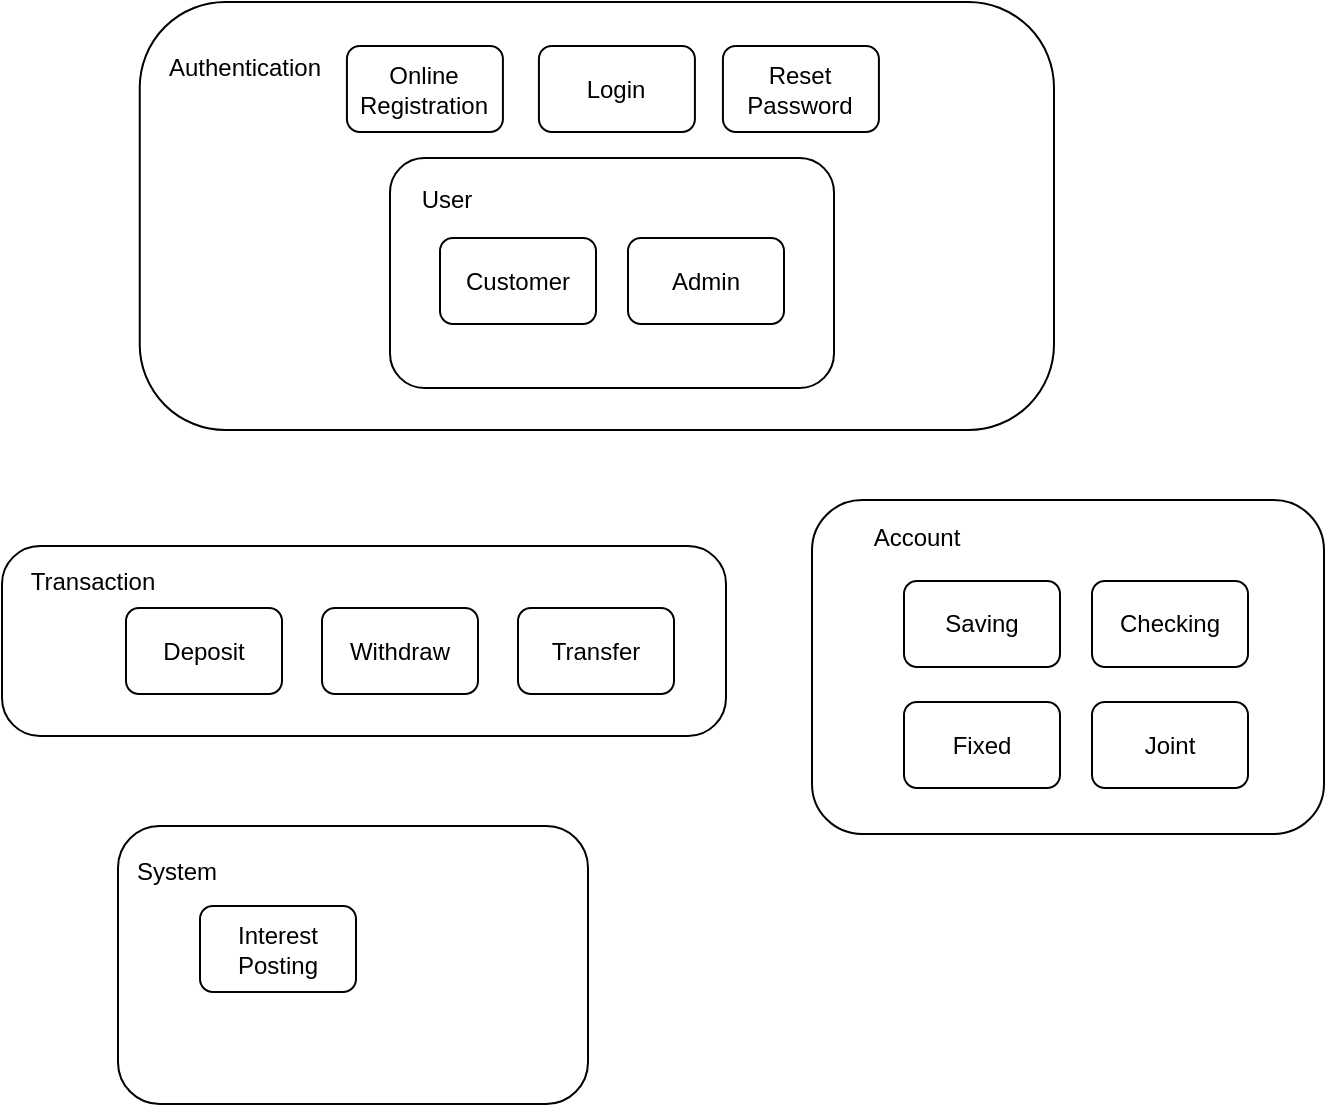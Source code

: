 <mxfile version="26.2.14">
  <diagram name="1 - High Level" id="2K5fSFZMHR8grNCgH0aJ">
    <mxGraphModel dx="1042" dy="1738" grid="0" gridSize="10" guides="1" tooltips="1" connect="1" arrows="1" fold="1" page="1" pageScale="1" pageWidth="827" pageHeight="1169" math="0" shadow="0">
      <root>
        <mxCell id="0" />
        <mxCell id="1" parent="0" />
        <mxCell id="pbIngpJnXKiTBNqCbYUP-33" value="" style="group" vertex="1" connectable="0" parent="1">
          <mxGeometry x="200" y="-284" width="463.46" height="214" as="geometry" />
        </mxCell>
        <mxCell id="pbIngpJnXKiTBNqCbYUP-26" value="" style="rounded=1;whiteSpace=wrap;html=1;align=left;arcSize=20;" vertex="1" parent="pbIngpJnXKiTBNqCbYUP-33">
          <mxGeometry x="1.87" width="457.13" height="214" as="geometry" />
        </mxCell>
        <mxCell id="pbIngpJnXKiTBNqCbYUP-27" value="Authentication" style="text;html=1;align=center;verticalAlign=middle;resizable=0;points=[];autosize=1;strokeColor=none;fillColor=none;" vertex="1" parent="pbIngpJnXKiTBNqCbYUP-33">
          <mxGeometry x="7" y="19.996" width="93" height="26" as="geometry" />
        </mxCell>
        <mxCell id="pbIngpJnXKiTBNqCbYUP-19" value="Online Registration" style="rounded=1;whiteSpace=wrap;html=1;" vertex="1" parent="pbIngpJnXKiTBNqCbYUP-33">
          <mxGeometry x="105.46" y="22" width="78" height="43" as="geometry" />
        </mxCell>
        <mxCell id="pbIngpJnXKiTBNqCbYUP-20" value="Login" style="rounded=1;whiteSpace=wrap;html=1;" vertex="1" parent="pbIngpJnXKiTBNqCbYUP-33">
          <mxGeometry x="201.46" y="22" width="78" height="43" as="geometry" />
        </mxCell>
        <mxCell id="pbIngpJnXKiTBNqCbYUP-21" value="Reset Password" style="rounded=1;whiteSpace=wrap;html=1;" vertex="1" parent="pbIngpJnXKiTBNqCbYUP-33">
          <mxGeometry x="293.46" y="22" width="78" height="43" as="geometry" />
        </mxCell>
        <mxCell id="pbIngpJnXKiTBNqCbYUP-16" value="" style="group" vertex="1" connectable="0" parent="pbIngpJnXKiTBNqCbYUP-33">
          <mxGeometry x="127.0" y="78" width="222" height="115" as="geometry" />
        </mxCell>
        <mxCell id="pbIngpJnXKiTBNqCbYUP-17" value="" style="rounded=1;whiteSpace=wrap;html=1;" vertex="1" parent="pbIngpJnXKiTBNqCbYUP-16">
          <mxGeometry width="222" height="115" as="geometry" />
        </mxCell>
        <mxCell id="pbIngpJnXKiTBNqCbYUP-18" value="User" style="text;html=1;align=center;verticalAlign=middle;resizable=0;points=[];autosize=1;strokeColor=none;fillColor=none;" vertex="1" parent="pbIngpJnXKiTBNqCbYUP-16">
          <mxGeometry x="6.996" y="8.002" width="43" height="26" as="geometry" />
        </mxCell>
        <mxCell id="pbIngpJnXKiTBNqCbYUP-13" value="Admin" style="rounded=1;whiteSpace=wrap;html=1;" vertex="1" parent="pbIngpJnXKiTBNqCbYUP-33">
          <mxGeometry x="246.0" y="118" width="78" height="43" as="geometry" />
        </mxCell>
        <mxCell id="pbIngpJnXKiTBNqCbYUP-12" value="Customer" style="rounded=1;whiteSpace=wrap;html=1;" vertex="1" parent="pbIngpJnXKiTBNqCbYUP-33">
          <mxGeometry x="152.0" y="118" width="78" height="43" as="geometry" />
        </mxCell>
        <mxCell id="pbIngpJnXKiTBNqCbYUP-30" value="" style="group" vertex="1" connectable="0" parent="1">
          <mxGeometry x="191" y="128" width="235" height="139" as="geometry" />
        </mxCell>
        <mxCell id="pbIngpJnXKiTBNqCbYUP-31" value="" style="rounded=1;whiteSpace=wrap;html=1;" vertex="1" parent="pbIngpJnXKiTBNqCbYUP-30">
          <mxGeometry width="235.0" height="139" as="geometry" />
        </mxCell>
        <mxCell id="pbIngpJnXKiTBNqCbYUP-32" value="System" style="text;html=1;align=center;verticalAlign=middle;resizable=0;points=[];autosize=1;strokeColor=none;fillColor=none;" vertex="1" parent="pbIngpJnXKiTBNqCbYUP-30">
          <mxGeometry x="-0.004" y="9.672" width="58" height="26" as="geometry" />
        </mxCell>
        <mxCell id="pbIngpJnXKiTBNqCbYUP-15" value="" style="group" vertex="1" connectable="0" parent="1">
          <mxGeometry x="133" y="-12" width="362" height="95" as="geometry" />
        </mxCell>
        <mxCell id="pbIngpJnXKiTBNqCbYUP-23" value="" style="group" vertex="1" connectable="0" parent="pbIngpJnXKiTBNqCbYUP-15">
          <mxGeometry width="362" height="95" as="geometry" />
        </mxCell>
        <mxCell id="pbIngpJnXKiTBNqCbYUP-4" value="" style="rounded=1;whiteSpace=wrap;html=1;align=left;arcSize=20;" vertex="1" parent="pbIngpJnXKiTBNqCbYUP-23">
          <mxGeometry width="362" height="95" as="geometry" />
        </mxCell>
        <mxCell id="pbIngpJnXKiTBNqCbYUP-5" value="Transaction" style="text;html=1;align=center;verticalAlign=middle;resizable=0;points=[];autosize=1;strokeColor=none;fillColor=none;" vertex="1" parent="pbIngpJnXKiTBNqCbYUP-23">
          <mxGeometry x="4.536" y="4.998" width="80" height="26" as="geometry" />
        </mxCell>
        <mxCell id="pbIngpJnXKiTBNqCbYUP-14" value="" style="group" vertex="1" connectable="0" parent="1">
          <mxGeometry x="538" y="-35" width="256" height="167" as="geometry" />
        </mxCell>
        <mxCell id="pbIngpJnXKiTBNqCbYUP-10" value="" style="rounded=1;whiteSpace=wrap;html=1;" vertex="1" parent="pbIngpJnXKiTBNqCbYUP-14">
          <mxGeometry width="256" height="167" as="geometry" />
        </mxCell>
        <mxCell id="pbIngpJnXKiTBNqCbYUP-11" value="Account" style="text;html=1;align=center;verticalAlign=middle;resizable=0;points=[];autosize=1;strokeColor=none;fillColor=none;" vertex="1" parent="pbIngpJnXKiTBNqCbYUP-14">
          <mxGeometry x="21" y="6" width="61" height="26" as="geometry" />
        </mxCell>
        <mxCell id="pbIngpJnXKiTBNqCbYUP-1" value="Deposit" style="rounded=1;whiteSpace=wrap;html=1;" vertex="1" parent="1">
          <mxGeometry x="195" y="19" width="78" height="43" as="geometry" />
        </mxCell>
        <mxCell id="pbIngpJnXKiTBNqCbYUP-2" value="Withdraw" style="rounded=1;whiteSpace=wrap;html=1;" vertex="1" parent="1">
          <mxGeometry x="293" y="19" width="78" height="43" as="geometry" />
        </mxCell>
        <mxCell id="pbIngpJnXKiTBNqCbYUP-3" value="Transfer" style="rounded=1;whiteSpace=wrap;html=1;" vertex="1" parent="1">
          <mxGeometry x="391" y="19" width="78" height="43" as="geometry" />
        </mxCell>
        <mxCell id="pbIngpJnXKiTBNqCbYUP-6" value="Saving" style="rounded=1;whiteSpace=wrap;html=1;" vertex="1" parent="1">
          <mxGeometry x="584" y="5.5" width="78" height="43" as="geometry" />
        </mxCell>
        <mxCell id="pbIngpJnXKiTBNqCbYUP-7" value="Checking" style="rounded=1;whiteSpace=wrap;html=1;" vertex="1" parent="1">
          <mxGeometry x="678" y="5.5" width="78" height="43" as="geometry" />
        </mxCell>
        <mxCell id="pbIngpJnXKiTBNqCbYUP-8" value="Fixed" style="rounded=1;whiteSpace=wrap;html=1;" vertex="1" parent="1">
          <mxGeometry x="584" y="66" width="78" height="43" as="geometry" />
        </mxCell>
        <mxCell id="pbIngpJnXKiTBNqCbYUP-9" value="Joint" style="rounded=1;whiteSpace=wrap;html=1;" vertex="1" parent="1">
          <mxGeometry x="678" y="66" width="78" height="43" as="geometry" />
        </mxCell>
        <mxCell id="pbIngpJnXKiTBNqCbYUP-28" value="Interest Posting" style="rounded=1;whiteSpace=wrap;html=1;" vertex="1" parent="1">
          <mxGeometry x="232" y="168" width="78" height="43" as="geometry" />
        </mxCell>
      </root>
    </mxGraphModel>
  </diagram>
</mxfile>
